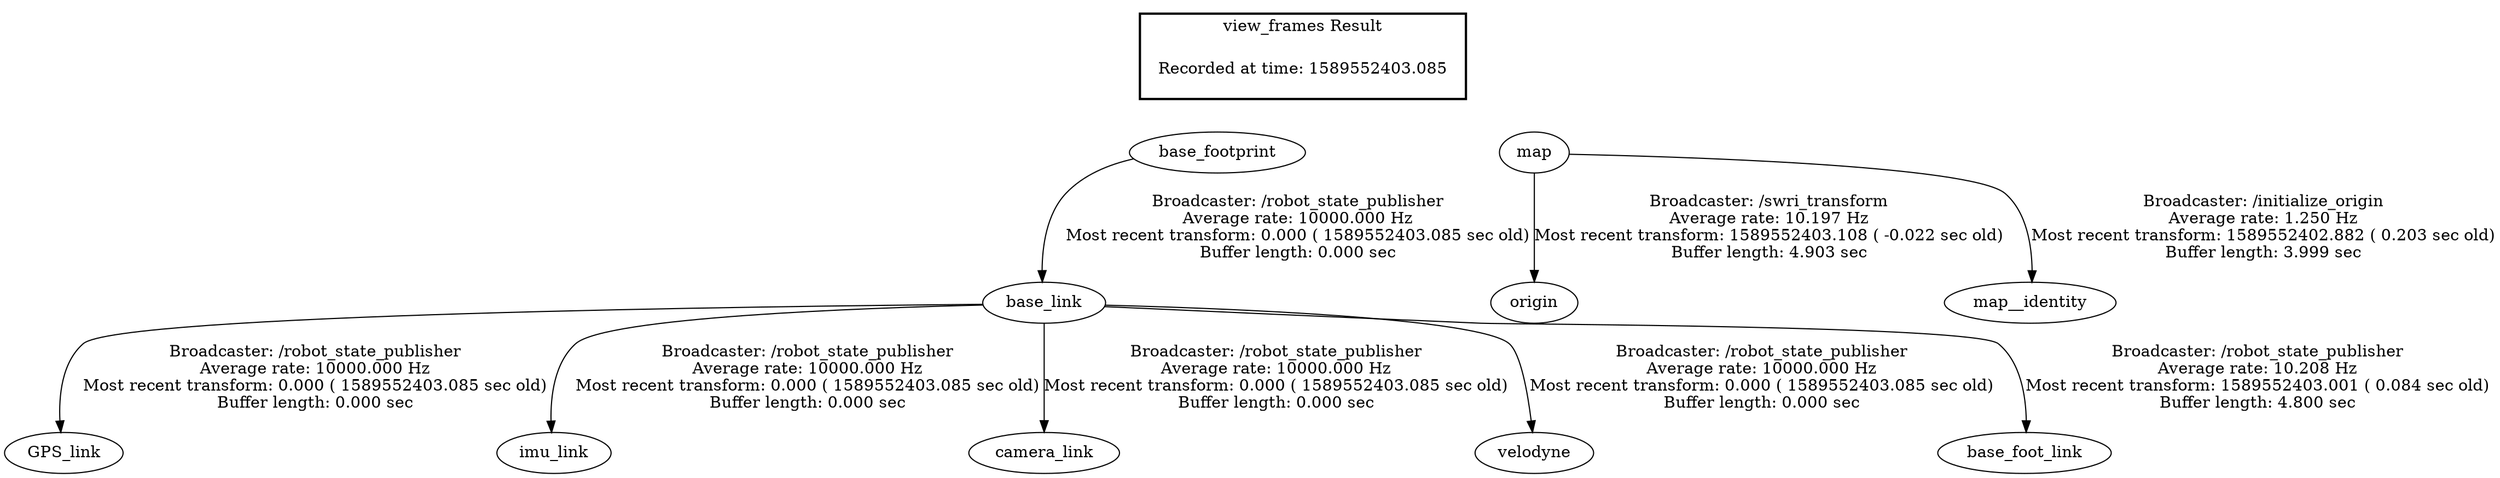 digraph G {
"base_link" -> "GPS_link"[label="Broadcaster: /robot_state_publisher\nAverage rate: 10000.000 Hz\nMost recent transform: 0.000 ( 1589552403.085 sec old)\nBuffer length: 0.000 sec\n"];
"base_footprint" -> "base_link"[label="Broadcaster: /robot_state_publisher\nAverage rate: 10000.000 Hz\nMost recent transform: 0.000 ( 1589552403.085 sec old)\nBuffer length: 0.000 sec\n"];
"base_link" -> "imu_link"[label="Broadcaster: /robot_state_publisher\nAverage rate: 10000.000 Hz\nMost recent transform: 0.000 ( 1589552403.085 sec old)\nBuffer length: 0.000 sec\n"];
"base_link" -> "camera_link"[label="Broadcaster: /robot_state_publisher\nAverage rate: 10000.000 Hz\nMost recent transform: 0.000 ( 1589552403.085 sec old)\nBuffer length: 0.000 sec\n"];
"base_link" -> "velodyne"[label="Broadcaster: /robot_state_publisher\nAverage rate: 10000.000 Hz\nMost recent transform: 0.000 ( 1589552403.085 sec old)\nBuffer length: 0.000 sec\n"];
"map" -> "origin"[label="Broadcaster: /swri_transform\nAverage rate: 10.197 Hz\nMost recent transform: 1589552403.108 ( -0.022 sec old)\nBuffer length: 4.903 sec\n"];
"base_link" -> "base_foot_link"[label="Broadcaster: /robot_state_publisher\nAverage rate: 10.208 Hz\nMost recent transform: 1589552403.001 ( 0.084 sec old)\nBuffer length: 4.800 sec\n"];
"map" -> "map__identity"[label="Broadcaster: /initialize_origin\nAverage rate: 1.250 Hz\nMost recent transform: 1589552402.882 ( 0.203 sec old)\nBuffer length: 3.999 sec\n"];
edge [style=invis];
 subgraph cluster_legend { style=bold; color=black; label ="view_frames Result";
"Recorded at time: 1589552403.085"[ shape=plaintext ] ;
 }->"base_footprint";
edge [style=invis];
 subgraph cluster_legend { style=bold; color=black; label ="view_frames Result";
"Recorded at time: 1589552403.085"[ shape=plaintext ] ;
 }->"map";
}